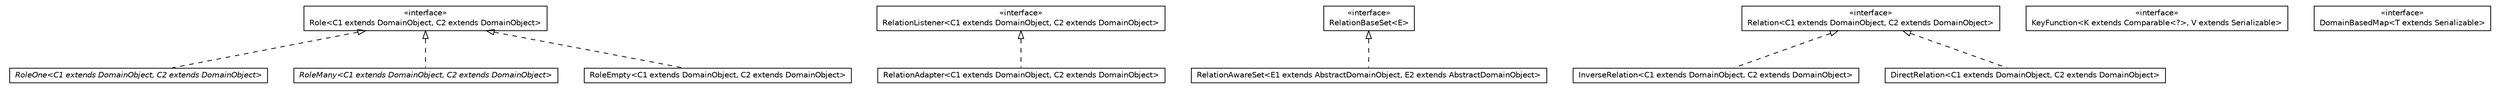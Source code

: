 #!/usr/local/bin/dot
#
# Class diagram 
# Generated by UMLGraph version 5.1 (http://www.umlgraph.org/)
#

digraph G {
	edge [fontname="Helvetica",fontsize=10,labelfontname="Helvetica",labelfontsize=10];
	node [fontname="Helvetica",fontsize=10,shape=plaintext];
	nodesep=0.25;
	ranksep=0.5;
	// pt.ist.fenixframework.dml.runtime.RoleOne<C1 extends pt.ist.fenixframework.DomainObject, C2 extends pt.ist.fenixframework.DomainObject>
	c1139 [label=<<table title="pt.ist.fenixframework.dml.runtime.RoleOne" border="0" cellborder="1" cellspacing="0" cellpadding="2" port="p" href="./RoleOne.html">
		<tr><td><table border="0" cellspacing="0" cellpadding="1">
<tr><td align="center" balign="center"><font face="Helvetica-Oblique"> RoleOne&lt;C1 extends DomainObject, C2 extends DomainObject&gt; </font></td></tr>
		</table></td></tr>
		</table>>, fontname="Helvetica", fontcolor="black", fontsize=10.0];
	// pt.ist.fenixframework.dml.runtime.RoleMany<C1 extends pt.ist.fenixframework.DomainObject, C2 extends pt.ist.fenixframework.DomainObject>
	c1140 [label=<<table title="pt.ist.fenixframework.dml.runtime.RoleMany" border="0" cellborder="1" cellspacing="0" cellpadding="2" port="p" href="./RoleMany.html">
		<tr><td><table border="0" cellspacing="0" cellpadding="1">
<tr><td align="center" balign="center"><font face="Helvetica-Oblique"> RoleMany&lt;C1 extends DomainObject, C2 extends DomainObject&gt; </font></td></tr>
		</table></td></tr>
		</table>>, fontname="Helvetica", fontcolor="black", fontsize=10.0];
	// pt.ist.fenixframework.dml.runtime.RoleEmpty<C1 extends pt.ist.fenixframework.DomainObject, C2 extends pt.ist.fenixframework.DomainObject>
	c1141 [label=<<table title="pt.ist.fenixframework.dml.runtime.RoleEmpty" border="0" cellborder="1" cellspacing="0" cellpadding="2" port="p" href="./RoleEmpty.html">
		<tr><td><table border="0" cellspacing="0" cellpadding="1">
<tr><td align="center" balign="center"> RoleEmpty&lt;C1 extends DomainObject, C2 extends DomainObject&gt; </td></tr>
		</table></td></tr>
		</table>>, fontname="Helvetica", fontcolor="black", fontsize=10.0];
	// pt.ist.fenixframework.dml.runtime.Role<C1 extends pt.ist.fenixframework.DomainObject, C2 extends pt.ist.fenixframework.DomainObject>
	c1142 [label=<<table title="pt.ist.fenixframework.dml.runtime.Role" border="0" cellborder="1" cellspacing="0" cellpadding="2" port="p" href="./Role.html">
		<tr><td><table border="0" cellspacing="0" cellpadding="1">
<tr><td align="center" balign="center"> &#171;interface&#187; </td></tr>
<tr><td align="center" balign="center"> Role&lt;C1 extends DomainObject, C2 extends DomainObject&gt; </td></tr>
		</table></td></tr>
		</table>>, fontname="Helvetica", fontcolor="black", fontsize=10.0];
	// pt.ist.fenixframework.dml.runtime.RelationListener<C1 extends pt.ist.fenixframework.DomainObject, C2 extends pt.ist.fenixframework.DomainObject>
	c1143 [label=<<table title="pt.ist.fenixframework.dml.runtime.RelationListener" border="0" cellborder="1" cellspacing="0" cellpadding="2" port="p" href="./RelationListener.html">
		<tr><td><table border="0" cellspacing="0" cellpadding="1">
<tr><td align="center" balign="center"> &#171;interface&#187; </td></tr>
<tr><td align="center" balign="center"> RelationListener&lt;C1 extends DomainObject, C2 extends DomainObject&gt; </td></tr>
		</table></td></tr>
		</table>>, fontname="Helvetica", fontcolor="black", fontsize=10.0];
	// pt.ist.fenixframework.dml.runtime.RelationBaseSet<E>
	c1144 [label=<<table title="pt.ist.fenixframework.dml.runtime.RelationBaseSet" border="0" cellborder="1" cellspacing="0" cellpadding="2" port="p" href="./RelationBaseSet.html">
		<tr><td><table border="0" cellspacing="0" cellpadding="1">
<tr><td align="center" balign="center"> &#171;interface&#187; </td></tr>
<tr><td align="center" balign="center"> RelationBaseSet&lt;E&gt; </td></tr>
		</table></td></tr>
		</table>>, fontname="Helvetica", fontcolor="black", fontsize=10.0];
	// pt.ist.fenixframework.dml.runtime.RelationAwareSet<E1 extends pt.ist.fenixframework.core.AbstractDomainObject, E2 extends pt.ist.fenixframework.core.AbstractDomainObject>
	c1145 [label=<<table title="pt.ist.fenixframework.dml.runtime.RelationAwareSet" border="0" cellborder="1" cellspacing="0" cellpadding="2" port="p" href="./RelationAwareSet.html">
		<tr><td><table border="0" cellspacing="0" cellpadding="1">
<tr><td align="center" balign="center"> RelationAwareSet&lt;E1 extends AbstractDomainObject, E2 extends AbstractDomainObject&gt; </td></tr>
		</table></td></tr>
		</table>>, fontname="Helvetica", fontcolor="black", fontsize=10.0];
	// pt.ist.fenixframework.dml.runtime.RelationAdapter<C1 extends pt.ist.fenixframework.DomainObject, C2 extends pt.ist.fenixframework.DomainObject>
	c1146 [label=<<table title="pt.ist.fenixframework.dml.runtime.RelationAdapter" border="0" cellborder="1" cellspacing="0" cellpadding="2" port="p" href="./RelationAdapter.html">
		<tr><td><table border="0" cellspacing="0" cellpadding="1">
<tr><td align="center" balign="center"> RelationAdapter&lt;C1 extends DomainObject, C2 extends DomainObject&gt; </td></tr>
		</table></td></tr>
		</table>>, fontname="Helvetica", fontcolor="black", fontsize=10.0];
	// pt.ist.fenixframework.dml.runtime.Relation<C1 extends pt.ist.fenixframework.DomainObject, C2 extends pt.ist.fenixframework.DomainObject>
	c1147 [label=<<table title="pt.ist.fenixframework.dml.runtime.Relation" border="0" cellborder="1" cellspacing="0" cellpadding="2" port="p" href="./Relation.html">
		<tr><td><table border="0" cellspacing="0" cellpadding="1">
<tr><td align="center" balign="center"> &#171;interface&#187; </td></tr>
<tr><td align="center" balign="center"> Relation&lt;C1 extends DomainObject, C2 extends DomainObject&gt; </td></tr>
		</table></td></tr>
		</table>>, fontname="Helvetica", fontcolor="black", fontsize=10.0];
	// pt.ist.fenixframework.dml.runtime.KeyFunction<K extends java.lang.Comparable<?>, V extends java.io.Serializable>
	c1148 [label=<<table title="pt.ist.fenixframework.dml.runtime.KeyFunction" border="0" cellborder="1" cellspacing="0" cellpadding="2" port="p" href="./KeyFunction.html">
		<tr><td><table border="0" cellspacing="0" cellpadding="1">
<tr><td align="center" balign="center"> &#171;interface&#187; </td></tr>
<tr><td align="center" balign="center"> KeyFunction&lt;K extends Comparable&lt;?&gt;, V extends Serializable&gt; </td></tr>
		</table></td></tr>
		</table>>, fontname="Helvetica", fontcolor="black", fontsize=10.0];
	// pt.ist.fenixframework.dml.runtime.InverseRelation<C1 extends pt.ist.fenixframework.DomainObject, C2 extends pt.ist.fenixframework.DomainObject>
	c1149 [label=<<table title="pt.ist.fenixframework.dml.runtime.InverseRelation" border="0" cellborder="1" cellspacing="0" cellpadding="2" port="p" href="./InverseRelation.html">
		<tr><td><table border="0" cellspacing="0" cellpadding="1">
<tr><td align="center" balign="center"> InverseRelation&lt;C1 extends DomainObject, C2 extends DomainObject&gt; </td></tr>
		</table></td></tr>
		</table>>, fontname="Helvetica", fontcolor="black", fontsize=10.0];
	// pt.ist.fenixframework.dml.runtime.DomainBasedMap<T extends java.io.Serializable>
	c1150 [label=<<table title="pt.ist.fenixframework.dml.runtime.DomainBasedMap" border="0" cellborder="1" cellspacing="0" cellpadding="2" port="p" href="./DomainBasedMap.html">
		<tr><td><table border="0" cellspacing="0" cellpadding="1">
<tr><td align="center" balign="center"> &#171;interface&#187; </td></tr>
<tr><td align="center" balign="center"> DomainBasedMap&lt;T extends Serializable&gt; </td></tr>
		</table></td></tr>
		</table>>, fontname="Helvetica", fontcolor="black", fontsize=10.0];
	// pt.ist.fenixframework.dml.runtime.DirectRelation<C1 extends pt.ist.fenixframework.DomainObject, C2 extends pt.ist.fenixframework.DomainObject>
	c1151 [label=<<table title="pt.ist.fenixframework.dml.runtime.DirectRelation" border="0" cellborder="1" cellspacing="0" cellpadding="2" port="p" href="./DirectRelation.html">
		<tr><td><table border="0" cellspacing="0" cellpadding="1">
<tr><td align="center" balign="center"> DirectRelation&lt;C1 extends DomainObject, C2 extends DomainObject&gt; </td></tr>
		</table></td></tr>
		</table>>, fontname="Helvetica", fontcolor="black", fontsize=10.0];
	//pt.ist.fenixframework.dml.runtime.RoleOne<C1 extends pt.ist.fenixframework.DomainObject, C2 extends pt.ist.fenixframework.DomainObject> implements pt.ist.fenixframework.dml.runtime.Role<C1 extends pt.ist.fenixframework.DomainObject, C2 extends pt.ist.fenixframework.DomainObject>
	c1142:p -> c1139:p [dir=back,arrowtail=empty,style=dashed];
	//pt.ist.fenixframework.dml.runtime.RoleMany<C1 extends pt.ist.fenixframework.DomainObject, C2 extends pt.ist.fenixframework.DomainObject> implements pt.ist.fenixframework.dml.runtime.Role<C1 extends pt.ist.fenixframework.DomainObject, C2 extends pt.ist.fenixframework.DomainObject>
	c1142:p -> c1140:p [dir=back,arrowtail=empty,style=dashed];
	//pt.ist.fenixframework.dml.runtime.RoleEmpty<C1 extends pt.ist.fenixframework.DomainObject, C2 extends pt.ist.fenixframework.DomainObject> implements pt.ist.fenixframework.dml.runtime.Role<C1 extends pt.ist.fenixframework.DomainObject, C2 extends pt.ist.fenixframework.DomainObject>
	c1142:p -> c1141:p [dir=back,arrowtail=empty,style=dashed];
	//pt.ist.fenixframework.dml.runtime.RelationAwareSet<E1 extends pt.ist.fenixframework.core.AbstractDomainObject, E2 extends pt.ist.fenixframework.core.AbstractDomainObject> implements pt.ist.fenixframework.dml.runtime.RelationBaseSet<E>
	c1144:p -> c1145:p [dir=back,arrowtail=empty,style=dashed];
	//pt.ist.fenixframework.dml.runtime.RelationAdapter<C1 extends pt.ist.fenixframework.DomainObject, C2 extends pt.ist.fenixframework.DomainObject> implements pt.ist.fenixframework.dml.runtime.RelationListener<C1 extends pt.ist.fenixframework.DomainObject, C2 extends pt.ist.fenixframework.DomainObject>
	c1143:p -> c1146:p [dir=back,arrowtail=empty,style=dashed];
	//pt.ist.fenixframework.dml.runtime.InverseRelation<C1 extends pt.ist.fenixframework.DomainObject, C2 extends pt.ist.fenixframework.DomainObject> implements pt.ist.fenixframework.dml.runtime.Relation<C1 extends pt.ist.fenixframework.DomainObject, C2 extends pt.ist.fenixframework.DomainObject>
	c1147:p -> c1149:p [dir=back,arrowtail=empty,style=dashed];
	//pt.ist.fenixframework.dml.runtime.DirectRelation<C1 extends pt.ist.fenixframework.DomainObject, C2 extends pt.ist.fenixframework.DomainObject> implements pt.ist.fenixframework.dml.runtime.Relation<C1 extends pt.ist.fenixframework.DomainObject, C2 extends pt.ist.fenixframework.DomainObject>
	c1147:p -> c1151:p [dir=back,arrowtail=empty,style=dashed];
}

